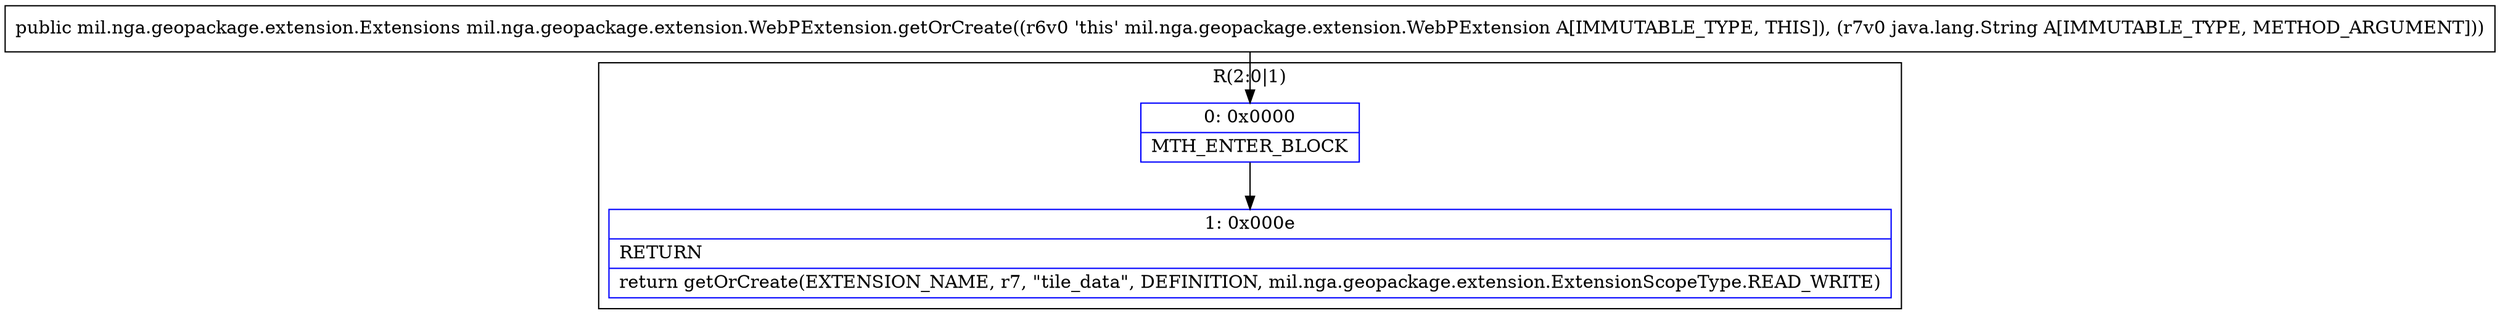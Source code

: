 digraph "CFG formil.nga.geopackage.extension.WebPExtension.getOrCreate(Ljava\/lang\/String;)Lmil\/nga\/geopackage\/extension\/Extensions;" {
subgraph cluster_Region_530034045 {
label = "R(2:0|1)";
node [shape=record,color=blue];
Node_0 [shape=record,label="{0\:\ 0x0000|MTH_ENTER_BLOCK\l}"];
Node_1 [shape=record,label="{1\:\ 0x000e|RETURN\l|return getOrCreate(EXTENSION_NAME, r7, \"tile_data\", DEFINITION, mil.nga.geopackage.extension.ExtensionScopeType.READ_WRITE)\l}"];
}
MethodNode[shape=record,label="{public mil.nga.geopackage.extension.Extensions mil.nga.geopackage.extension.WebPExtension.getOrCreate((r6v0 'this' mil.nga.geopackage.extension.WebPExtension A[IMMUTABLE_TYPE, THIS]), (r7v0 java.lang.String A[IMMUTABLE_TYPE, METHOD_ARGUMENT])) }"];
MethodNode -> Node_0;
Node_0 -> Node_1;
}

